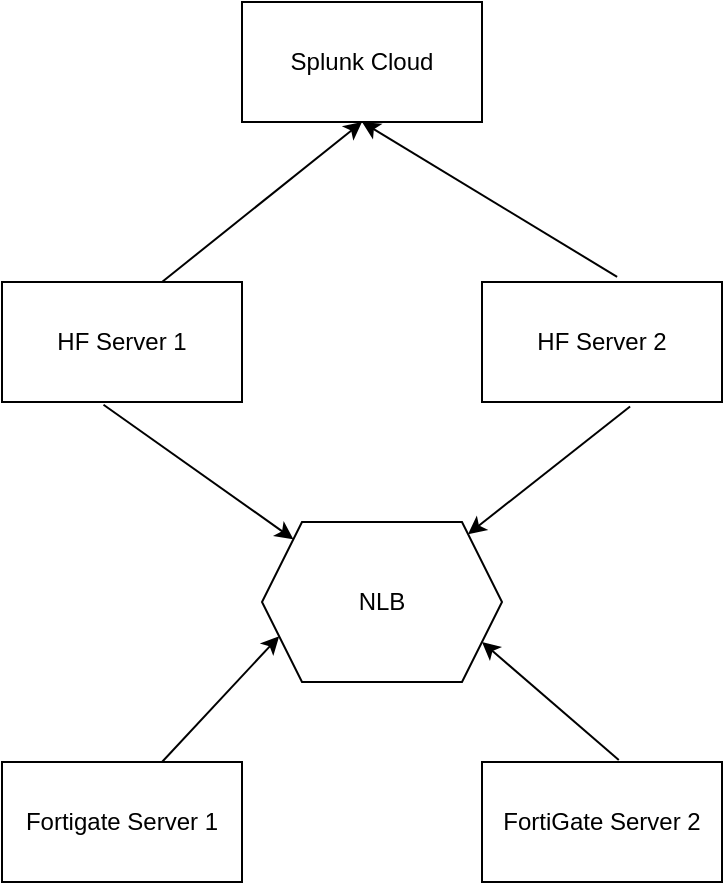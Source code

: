 <mxfile version="24.2.3" type="github">
  <diagram name="Page-1" id="9DappUpzj_w0z6Pwk079">
    <mxGraphModel dx="1050" dy="557" grid="1" gridSize="10" guides="1" tooltips="1" connect="1" arrows="1" fold="1" page="1" pageScale="1" pageWidth="850" pageHeight="1100" math="0" shadow="0">
      <root>
        <mxCell id="0" />
        <mxCell id="1" parent="0" />
        <mxCell id="YDKMKaeOCq9wZPs-Itzp-1" value="Splunk Cloud" style="rounded=0;whiteSpace=wrap;html=1;" vertex="1" parent="1">
          <mxGeometry x="360" y="10" width="120" height="60" as="geometry" />
        </mxCell>
        <mxCell id="YDKMKaeOCq9wZPs-Itzp-2" value="HF Server 1" style="rounded=0;whiteSpace=wrap;html=1;" vertex="1" parent="1">
          <mxGeometry x="240" y="150" width="120" height="60" as="geometry" />
        </mxCell>
        <mxCell id="YDKMKaeOCq9wZPs-Itzp-3" value="HF Server 2" style="rounded=0;whiteSpace=wrap;html=1;" vertex="1" parent="1">
          <mxGeometry x="480" y="150" width="120" height="60" as="geometry" />
        </mxCell>
        <mxCell id="YDKMKaeOCq9wZPs-Itzp-4" value="NLB" style="shape=hexagon;perimeter=hexagonPerimeter2;whiteSpace=wrap;html=1;fixedSize=1;" vertex="1" parent="1">
          <mxGeometry x="370" y="270" width="120" height="80" as="geometry" />
        </mxCell>
        <mxCell id="YDKMKaeOCq9wZPs-Itzp-5" value="Fortigate Server 1" style="rounded=0;whiteSpace=wrap;html=1;" vertex="1" parent="1">
          <mxGeometry x="240" y="390" width="120" height="60" as="geometry" />
        </mxCell>
        <mxCell id="YDKMKaeOCq9wZPs-Itzp-6" value="FortiGate Server 2" style="rounded=0;whiteSpace=wrap;html=1;" vertex="1" parent="1">
          <mxGeometry x="480" y="390" width="120" height="60" as="geometry" />
        </mxCell>
        <mxCell id="YDKMKaeOCq9wZPs-Itzp-7" value="" style="endArrow=classic;html=1;rounded=0;entryX=0;entryY=0.75;entryDx=0;entryDy=0;" edge="1" parent="1" target="YDKMKaeOCq9wZPs-Itzp-4">
          <mxGeometry width="50" height="50" relative="1" as="geometry">
            <mxPoint x="320" y="390" as="sourcePoint" />
            <mxPoint x="370" y="340" as="targetPoint" />
          </mxGeometry>
        </mxCell>
        <mxCell id="YDKMKaeOCq9wZPs-Itzp-8" value="" style="endArrow=classic;html=1;rounded=0;exitX=0.57;exitY=-0.017;exitDx=0;exitDy=0;exitPerimeter=0;" edge="1" parent="1" source="YDKMKaeOCq9wZPs-Itzp-6">
          <mxGeometry width="50" height="50" relative="1" as="geometry">
            <mxPoint x="570" y="335" as="sourcePoint" />
            <mxPoint x="480" y="330" as="targetPoint" />
          </mxGeometry>
        </mxCell>
        <mxCell id="YDKMKaeOCq9wZPs-Itzp-9" value="" style="endArrow=classic;html=1;rounded=0;exitX=0.423;exitY=1.023;exitDx=0;exitDy=0;exitPerimeter=0;" edge="1" parent="1" source="YDKMKaeOCq9wZPs-Itzp-2" target="YDKMKaeOCq9wZPs-Itzp-4">
          <mxGeometry width="50" height="50" relative="1" as="geometry">
            <mxPoint x="240" y="290" as="sourcePoint" />
            <mxPoint x="290" y="240" as="targetPoint" />
          </mxGeometry>
        </mxCell>
        <mxCell id="YDKMKaeOCq9wZPs-Itzp-10" value="" style="endArrow=classic;html=1;rounded=0;exitX=0.617;exitY=1.037;exitDx=0;exitDy=0;exitPerimeter=0;" edge="1" parent="1" source="YDKMKaeOCq9wZPs-Itzp-3" target="YDKMKaeOCq9wZPs-Itzp-4">
          <mxGeometry width="50" height="50" relative="1" as="geometry">
            <mxPoint x="540" y="270" as="sourcePoint" />
            <mxPoint x="590" y="220" as="targetPoint" />
          </mxGeometry>
        </mxCell>
        <mxCell id="YDKMKaeOCq9wZPs-Itzp-11" value="" style="endArrow=classic;html=1;rounded=0;entryX=0.5;entryY=1;entryDx=0;entryDy=0;" edge="1" parent="1" target="YDKMKaeOCq9wZPs-Itzp-1">
          <mxGeometry width="50" height="50" relative="1" as="geometry">
            <mxPoint x="320" y="150" as="sourcePoint" />
            <mxPoint x="370" y="100" as="targetPoint" />
          </mxGeometry>
        </mxCell>
        <mxCell id="YDKMKaeOCq9wZPs-Itzp-12" value="" style="endArrow=classic;html=1;rounded=0;entryX=0.5;entryY=1;entryDx=0;entryDy=0;exitX=0.563;exitY=-0.043;exitDx=0;exitDy=0;exitPerimeter=0;" edge="1" parent="1" source="YDKMKaeOCq9wZPs-Itzp-3" target="YDKMKaeOCq9wZPs-Itzp-1">
          <mxGeometry width="50" height="50" relative="1" as="geometry">
            <mxPoint x="560" y="110" as="sourcePoint" />
            <mxPoint x="610" y="60" as="targetPoint" />
          </mxGeometry>
        </mxCell>
      </root>
    </mxGraphModel>
  </diagram>
</mxfile>
